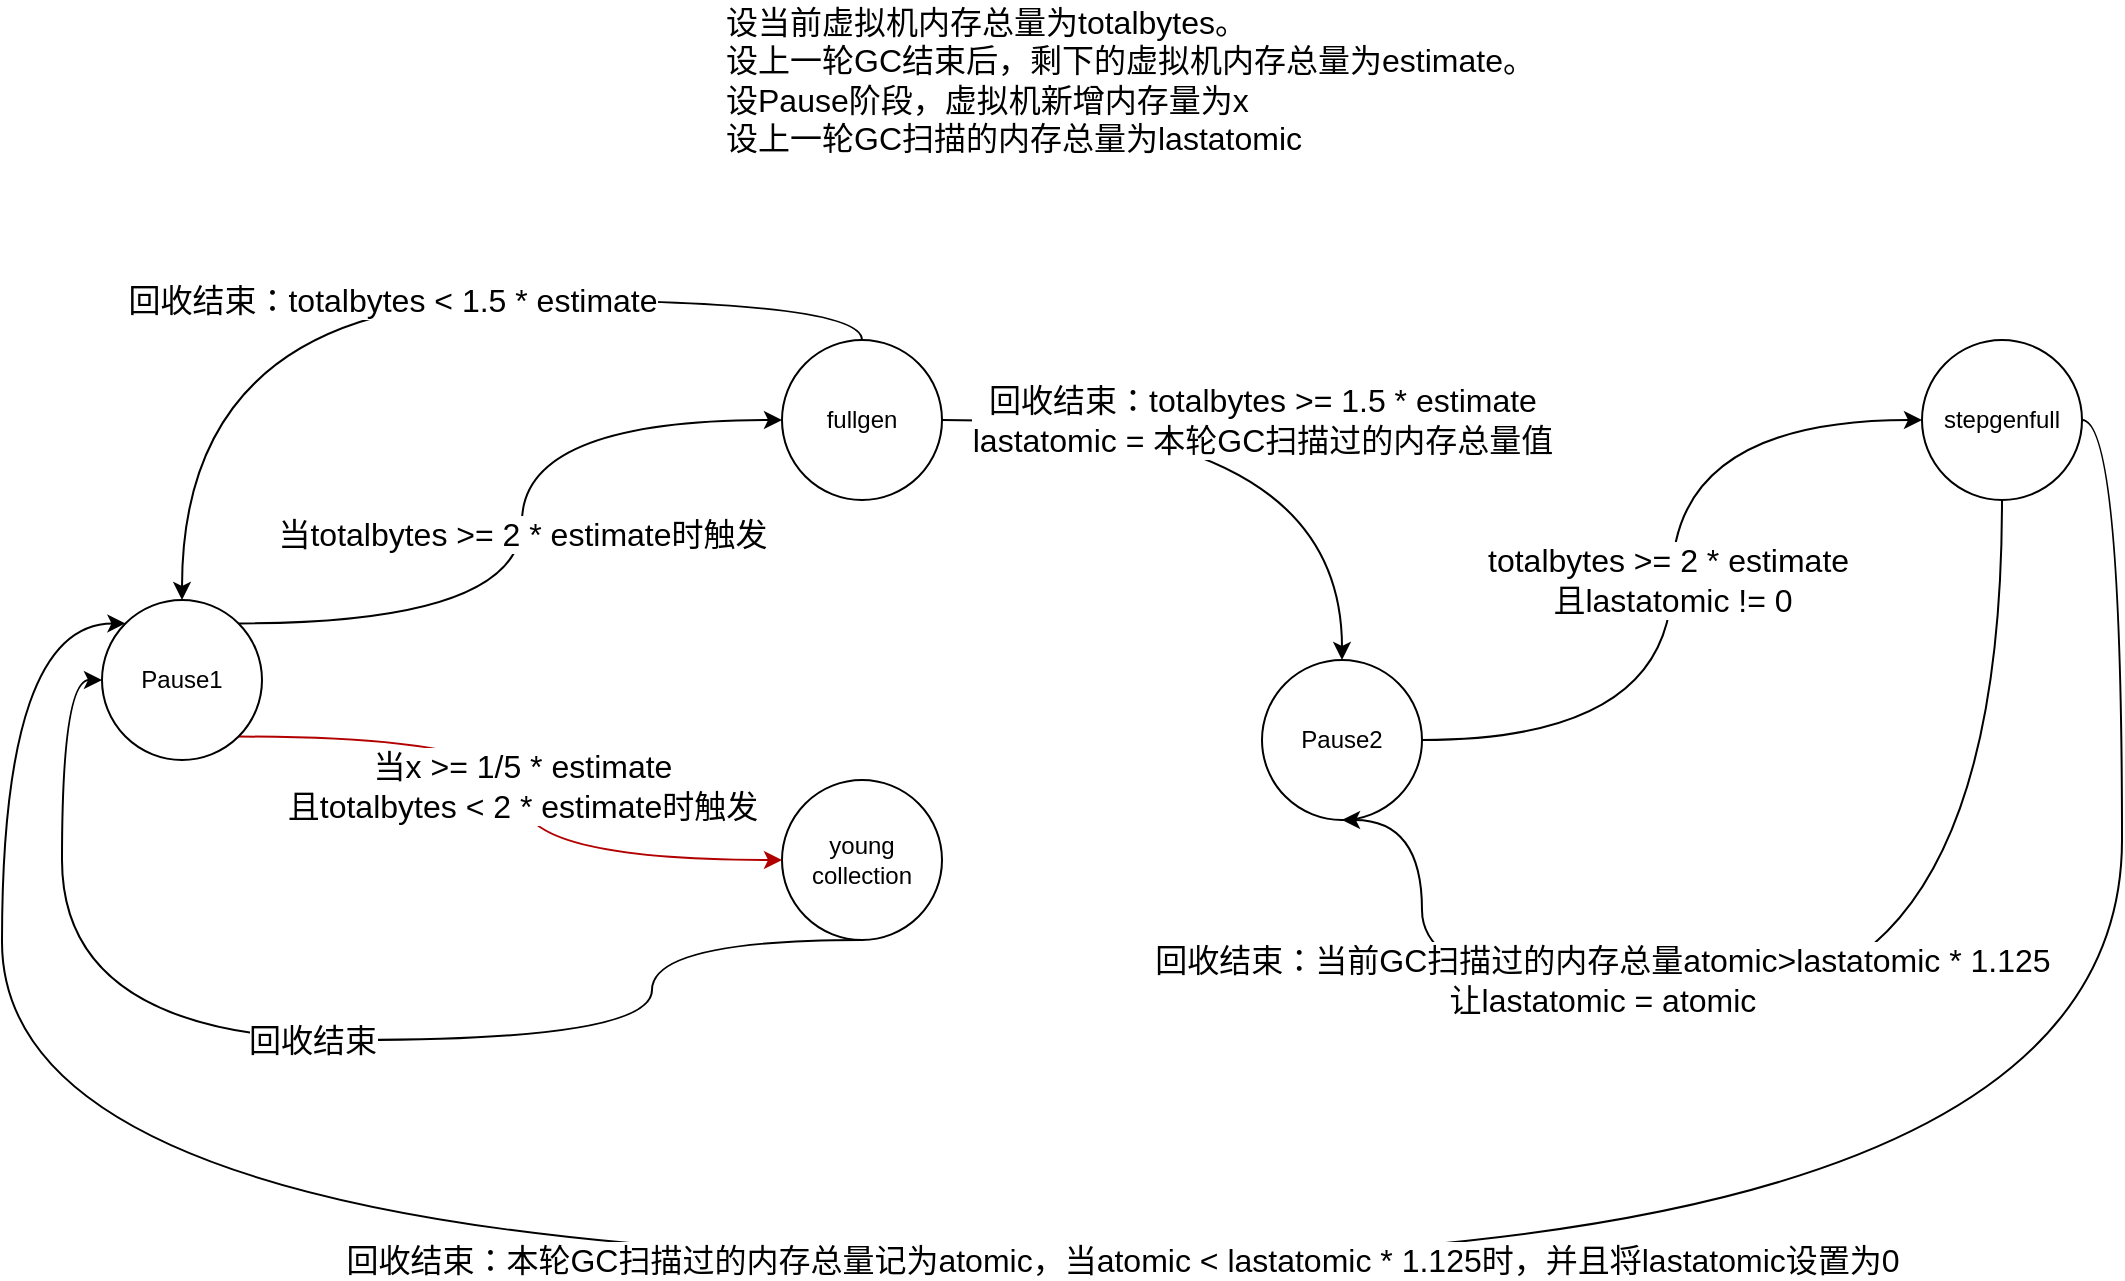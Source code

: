 <mxfile version="22.1.20" type="device">
  <diagram name="Page-1" id="rc0uClVn3gRNKsO3K7OQ">
    <mxGraphModel dx="1434" dy="1846" grid="1" gridSize="10" guides="1" tooltips="1" connect="1" arrows="1" fold="1" page="1" pageScale="1" pageWidth="850" pageHeight="1100" math="0" shadow="0">
      <root>
        <mxCell id="0" />
        <mxCell id="1" parent="0" />
        <mxCell id="VS3Hu-ArZXTeXrLUidqR-7" value="&lt;font style=&quot;font-size: 16px;&quot;&gt;回收结束&lt;/font&gt;" style="edgeStyle=orthogonalEdgeStyle;rounded=0;orthogonalLoop=1;jettySize=auto;html=1;exitX=0.5;exitY=1;exitDx=0;exitDy=0;entryX=0;entryY=0.5;entryDx=0;entryDy=0;curved=1;" edge="1" parent="1" source="VS3Hu-ArZXTeXrLUidqR-1" target="VS3Hu-ArZXTeXrLUidqR-5">
          <mxGeometry relative="1" as="geometry">
            <Array as="points">
              <mxPoint x="465" y="440" />
              <mxPoint x="170" y="440" />
              <mxPoint x="170" y="260" />
            </Array>
          </mxGeometry>
        </mxCell>
        <mxCell id="VS3Hu-ArZXTeXrLUidqR-1" value="young collection" style="ellipse;whiteSpace=wrap;html=1;aspect=fixed;" vertex="1" parent="1">
          <mxGeometry x="530" y="310" width="80" height="80" as="geometry" />
        </mxCell>
        <mxCell id="VS3Hu-ArZXTeXrLUidqR-10" value="&lt;font style=&quot;font-size: 16px;&quot;&gt;回收结束：totalbytes &amp;lt; 1.5 * estimate&lt;/font&gt;" style="edgeStyle=orthogonalEdgeStyle;rounded=0;orthogonalLoop=1;jettySize=auto;html=1;exitX=0.5;exitY=0;exitDx=0;exitDy=0;entryX=0.5;entryY=0;entryDx=0;entryDy=0;curved=1;" edge="1" parent="1" source="VS3Hu-ArZXTeXrLUidqR-2" target="VS3Hu-ArZXTeXrLUidqR-5">
          <mxGeometry relative="1" as="geometry" />
        </mxCell>
        <mxCell id="VS3Hu-ArZXTeXrLUidqR-13" value="&lt;font style=&quot;font-size: 16px;&quot;&gt;回收结束：totalbytes &amp;gt;= 1.5 * estimate&lt;br&gt;lastatomic = 本轮GC扫描过的内存总量值&lt;br&gt;&lt;/font&gt;" style="edgeStyle=orthogonalEdgeStyle;rounded=0;orthogonalLoop=1;jettySize=auto;html=1;exitX=1;exitY=0.5;exitDx=0;exitDy=0;entryX=0.5;entryY=0;entryDx=0;entryDy=0;curved=1;" edge="1" parent="1" source="VS3Hu-ArZXTeXrLUidqR-2" target="VS3Hu-ArZXTeXrLUidqR-11">
          <mxGeometry relative="1" as="geometry" />
        </mxCell>
        <mxCell id="VS3Hu-ArZXTeXrLUidqR-2" value="fullgen" style="ellipse;whiteSpace=wrap;html=1;aspect=fixed;" vertex="1" parent="1">
          <mxGeometry x="530" y="90" width="80" height="80" as="geometry" />
        </mxCell>
        <mxCell id="VS3Hu-ArZXTeXrLUidqR-6" value="&lt;font style=&quot;font-size: 16px;&quot;&gt;当x &amp;gt;= 1/5 * estimate&lt;br&gt;且totalbytes &amp;lt; 2 * estimate时触发&lt;/font&gt;" style="edgeStyle=orthogonalEdgeStyle;rounded=0;orthogonalLoop=1;jettySize=auto;html=1;exitX=1;exitY=1;exitDx=0;exitDy=0;entryX=0;entryY=0.5;entryDx=0;entryDy=0;curved=1;fillColor=#e51400;strokeColor=#B20000;" edge="1" parent="1" source="VS3Hu-ArZXTeXrLUidqR-5" target="VS3Hu-ArZXTeXrLUidqR-1">
          <mxGeometry relative="1" as="geometry" />
        </mxCell>
        <mxCell id="VS3Hu-ArZXTeXrLUidqR-9" value="&lt;span style=&quot;font-size: 16px;&quot;&gt;当totalbytes &amp;gt;= 2 * estimate时触发&lt;/span&gt;" style="edgeStyle=orthogonalEdgeStyle;rounded=0;orthogonalLoop=1;jettySize=auto;html=1;exitX=1;exitY=0;exitDx=0;exitDy=0;entryX=0;entryY=0.5;entryDx=0;entryDy=0;curved=1;" edge="1" parent="1" source="VS3Hu-ArZXTeXrLUidqR-5" target="VS3Hu-ArZXTeXrLUidqR-2">
          <mxGeometry relative="1" as="geometry" />
        </mxCell>
        <mxCell id="VS3Hu-ArZXTeXrLUidqR-5" value="Pause1" style="ellipse;whiteSpace=wrap;html=1;aspect=fixed;" vertex="1" parent="1">
          <mxGeometry x="190" y="220" width="80" height="80" as="geometry" />
        </mxCell>
        <mxCell id="VS3Hu-ArZXTeXrLUidqR-8" value="&lt;div style=&quot;&quot;&gt;&lt;span style=&quot;font-size: 16px; background-color: initial;&quot;&gt;设当前虚拟机内存总量为totalbytes。&lt;/span&gt;&lt;/div&gt;&lt;div style=&quot;&quot;&gt;&lt;span style=&quot;font-size: 16px; background-color: initial;&quot;&gt;设上一轮GC结束后，剩下的虚拟机内存总量为estimate。&lt;/span&gt;&lt;/div&gt;&lt;font style=&quot;font-size: 16px;&quot;&gt;设Pause阶段，虚拟机新增内存量为x&lt;br&gt;设上一轮GC扫描的内存总量为lastatomic&lt;br&gt;&lt;/font&gt;" style="text;strokeColor=none;align=left;fillColor=none;html=1;verticalAlign=middle;whiteSpace=wrap;rounded=0;" vertex="1" parent="1">
          <mxGeometry x="500" y="-80" width="500" height="80" as="geometry" />
        </mxCell>
        <mxCell id="VS3Hu-ArZXTeXrLUidqR-16" value="&lt;font style=&quot;font-size: 16px;&quot;&gt;totalbytes &amp;gt;= 2 * estimate&amp;nbsp;&lt;br&gt;且lastatomic != 0&lt;/font&gt;" style="edgeStyle=orthogonalEdgeStyle;rounded=0;orthogonalLoop=1;jettySize=auto;html=1;exitX=1;exitY=0.5;exitDx=0;exitDy=0;entryX=0;entryY=0.5;entryDx=0;entryDy=0;curved=1;" edge="1" parent="1" source="VS3Hu-ArZXTeXrLUidqR-11" target="VS3Hu-ArZXTeXrLUidqR-15">
          <mxGeometry relative="1" as="geometry" />
        </mxCell>
        <mxCell id="VS3Hu-ArZXTeXrLUidqR-11" value="Pause2" style="ellipse;whiteSpace=wrap;html=1;aspect=fixed;" vertex="1" parent="1">
          <mxGeometry x="770" y="250" width="80" height="80" as="geometry" />
        </mxCell>
        <mxCell id="VS3Hu-ArZXTeXrLUidqR-17" value="&lt;font style=&quot;font-size: 16px;&quot;&gt;回收结束：本轮GC扫描过的内存总量记为atomic，当atomic &amp;lt; lastatomic * 1.125时，并且将lastatomic设置为0&lt;/font&gt;" style="edgeStyle=orthogonalEdgeStyle;rounded=0;orthogonalLoop=1;jettySize=auto;html=1;exitX=1;exitY=0.5;exitDx=0;exitDy=0;entryX=0;entryY=0;entryDx=0;entryDy=0;curved=1;" edge="1" parent="1" source="VS3Hu-ArZXTeXrLUidqR-15" target="VS3Hu-ArZXTeXrLUidqR-5">
          <mxGeometry relative="1" as="geometry">
            <Array as="points">
              <mxPoint x="1200" y="130" />
              <mxPoint x="1200" y="550" />
              <mxPoint x="140" y="550" />
              <mxPoint x="140" y="232" />
            </Array>
          </mxGeometry>
        </mxCell>
        <mxCell id="VS3Hu-ArZXTeXrLUidqR-18" value="&lt;font style=&quot;font-size: 16px;&quot;&gt;回收结束：当前GC扫描过的内存总量atomic&amp;gt;lastatomic * 1.125&lt;br&gt;让lastatomic = atomic&lt;/font&gt;" style="edgeStyle=orthogonalEdgeStyle;rounded=0;orthogonalLoop=1;jettySize=auto;html=1;exitX=0.5;exitY=1;exitDx=0;exitDy=0;entryX=0.5;entryY=1;entryDx=0;entryDy=0;curved=1;" edge="1" parent="1" source="VS3Hu-ArZXTeXrLUidqR-15" target="VS3Hu-ArZXTeXrLUidqR-11">
          <mxGeometry x="0.343" y="-10" relative="1" as="geometry">
            <Array as="points">
              <mxPoint x="1140" y="420" />
              <mxPoint x="850" y="420" />
            </Array>
            <mxPoint as="offset" />
          </mxGeometry>
        </mxCell>
        <mxCell id="VS3Hu-ArZXTeXrLUidqR-15" value="stepgenfull" style="ellipse;whiteSpace=wrap;html=1;aspect=fixed;" vertex="1" parent="1">
          <mxGeometry x="1100" y="90" width="80" height="80" as="geometry" />
        </mxCell>
      </root>
    </mxGraphModel>
  </diagram>
</mxfile>
